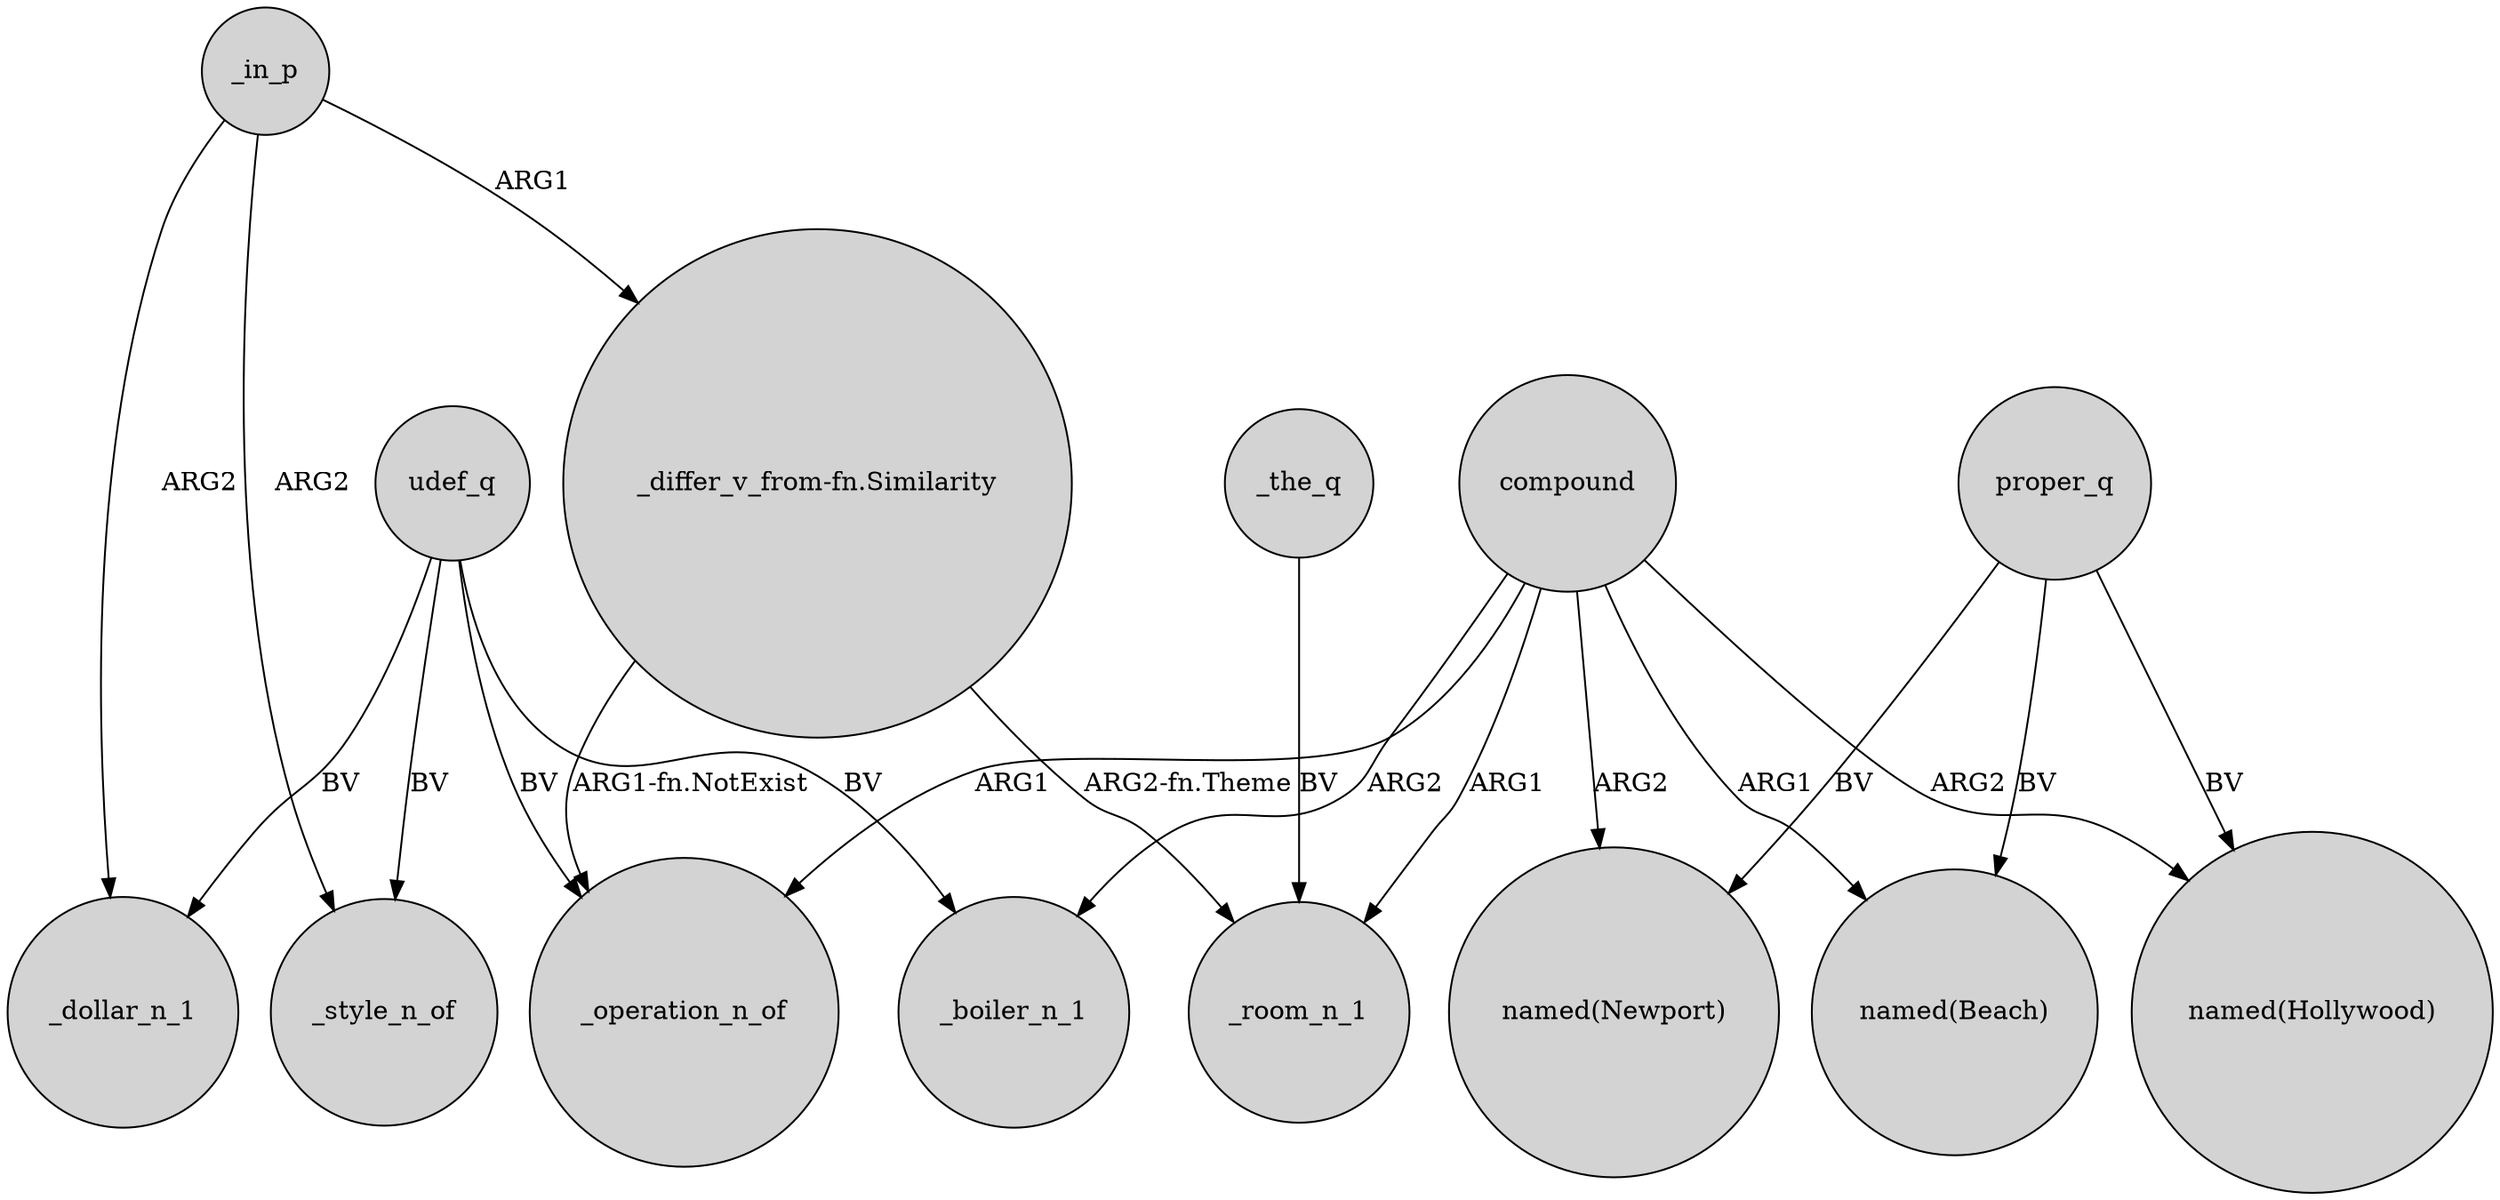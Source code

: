 digraph {
	node [shape=circle style=filled]
	_in_p -> _dollar_n_1 [label=ARG2]
	compound -> _operation_n_of [label=ARG1]
	"_differ_v_from-fn.Similarity" -> _operation_n_of [label="ARG1-fn.NotExist"]
	compound -> "named(Hollywood)" [label=ARG2]
	udef_q -> _boiler_n_1 [label=BV]
	compound -> _boiler_n_1 [label=ARG2]
	proper_q -> "named(Newport)" [label=BV]
	compound -> "named(Beach)" [label=ARG1]
	proper_q -> "named(Beach)" [label=BV]
	_in_p -> _style_n_of [label=ARG2]
	"_differ_v_from-fn.Similarity" -> _room_n_1 [label="ARG2-fn.Theme"]
	proper_q -> "named(Hollywood)" [label=BV]
	compound -> _room_n_1 [label=ARG1]
	compound -> "named(Newport)" [label=ARG2]
	_the_q -> _room_n_1 [label=BV]
	udef_q -> _operation_n_of [label=BV]
	udef_q -> _style_n_of [label=BV]
	udef_q -> _dollar_n_1 [label=BV]
	_in_p -> "_differ_v_from-fn.Similarity" [label=ARG1]
}

